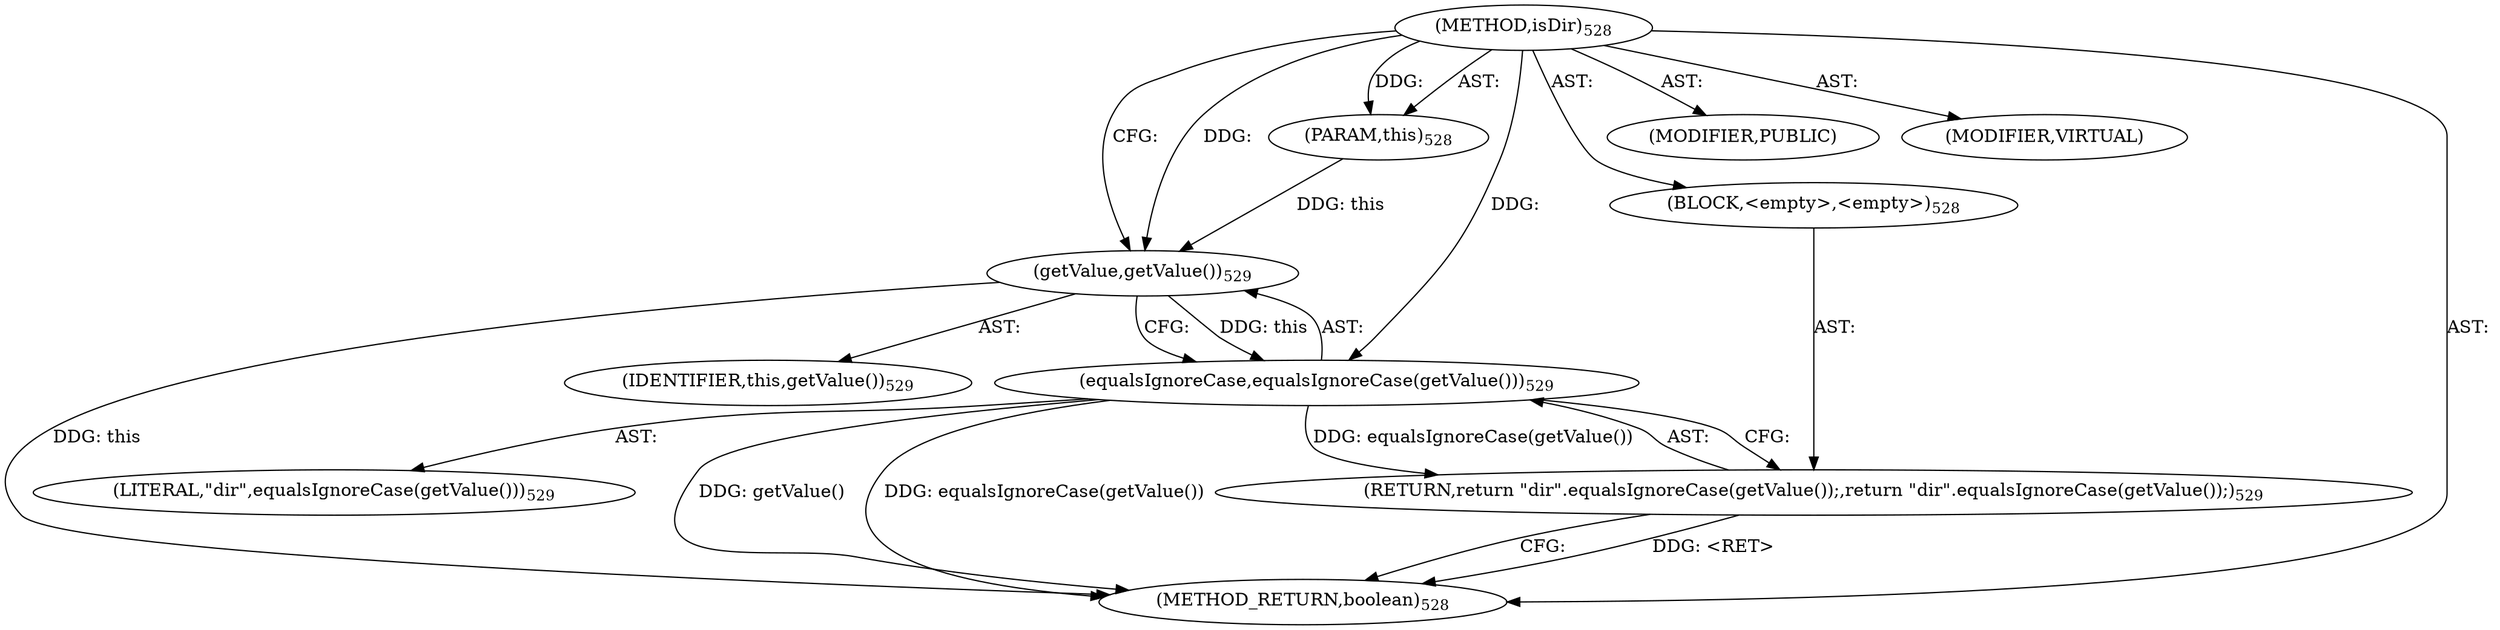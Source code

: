 digraph "isDir" {  
"111669149716" [label = <(METHOD,isDir)<SUB>528</SUB>> ]
"115964117011" [label = <(PARAM,this)<SUB>528</SUB>> ]
"25769803867" [label = <(BLOCK,&lt;empty&gt;,&lt;empty&gt;)<SUB>528</SUB>> ]
"146028888094" [label = <(RETURN,return &quot;dir&quot;.equalsIgnoreCase(getValue());,return &quot;dir&quot;.equalsIgnoreCase(getValue());)<SUB>529</SUB>> ]
"30064771428" [label = <(equalsIgnoreCase,equalsIgnoreCase(getValue()))<SUB>529</SUB>> ]
"90194313313" [label = <(LITERAL,&quot;dir&quot;,equalsIgnoreCase(getValue()))<SUB>529</SUB>> ]
"30064771429" [label = <(getValue,getValue())<SUB>529</SUB>> ]
"68719476796" [label = <(IDENTIFIER,this,getValue())<SUB>529</SUB>> ]
"133143986229" [label = <(MODIFIER,PUBLIC)> ]
"133143986230" [label = <(MODIFIER,VIRTUAL)> ]
"128849018900" [label = <(METHOD_RETURN,boolean)<SUB>528</SUB>> ]
  "111669149716" -> "115964117011"  [ label = "AST: "] 
  "111669149716" -> "25769803867"  [ label = "AST: "] 
  "111669149716" -> "133143986229"  [ label = "AST: "] 
  "111669149716" -> "133143986230"  [ label = "AST: "] 
  "111669149716" -> "128849018900"  [ label = "AST: "] 
  "25769803867" -> "146028888094"  [ label = "AST: "] 
  "146028888094" -> "30064771428"  [ label = "AST: "] 
  "30064771428" -> "90194313313"  [ label = "AST: "] 
  "30064771428" -> "30064771429"  [ label = "AST: "] 
  "30064771429" -> "68719476796"  [ label = "AST: "] 
  "146028888094" -> "128849018900"  [ label = "CFG: "] 
  "30064771428" -> "146028888094"  [ label = "CFG: "] 
  "30064771429" -> "30064771428"  [ label = "CFG: "] 
  "111669149716" -> "30064771429"  [ label = "CFG: "] 
  "146028888094" -> "128849018900"  [ label = "DDG: &lt;RET&gt;"] 
  "30064771429" -> "128849018900"  [ label = "DDG: this"] 
  "30064771428" -> "128849018900"  [ label = "DDG: getValue()"] 
  "30064771428" -> "128849018900"  [ label = "DDG: equalsIgnoreCase(getValue())"] 
  "111669149716" -> "115964117011"  [ label = "DDG: "] 
  "30064771428" -> "146028888094"  [ label = "DDG: equalsIgnoreCase(getValue())"] 
  "111669149716" -> "30064771428"  [ label = "DDG: "] 
  "30064771429" -> "30064771428"  [ label = "DDG: this"] 
  "115964117011" -> "30064771429"  [ label = "DDG: this"] 
  "111669149716" -> "30064771429"  [ label = "DDG: "] 
}
